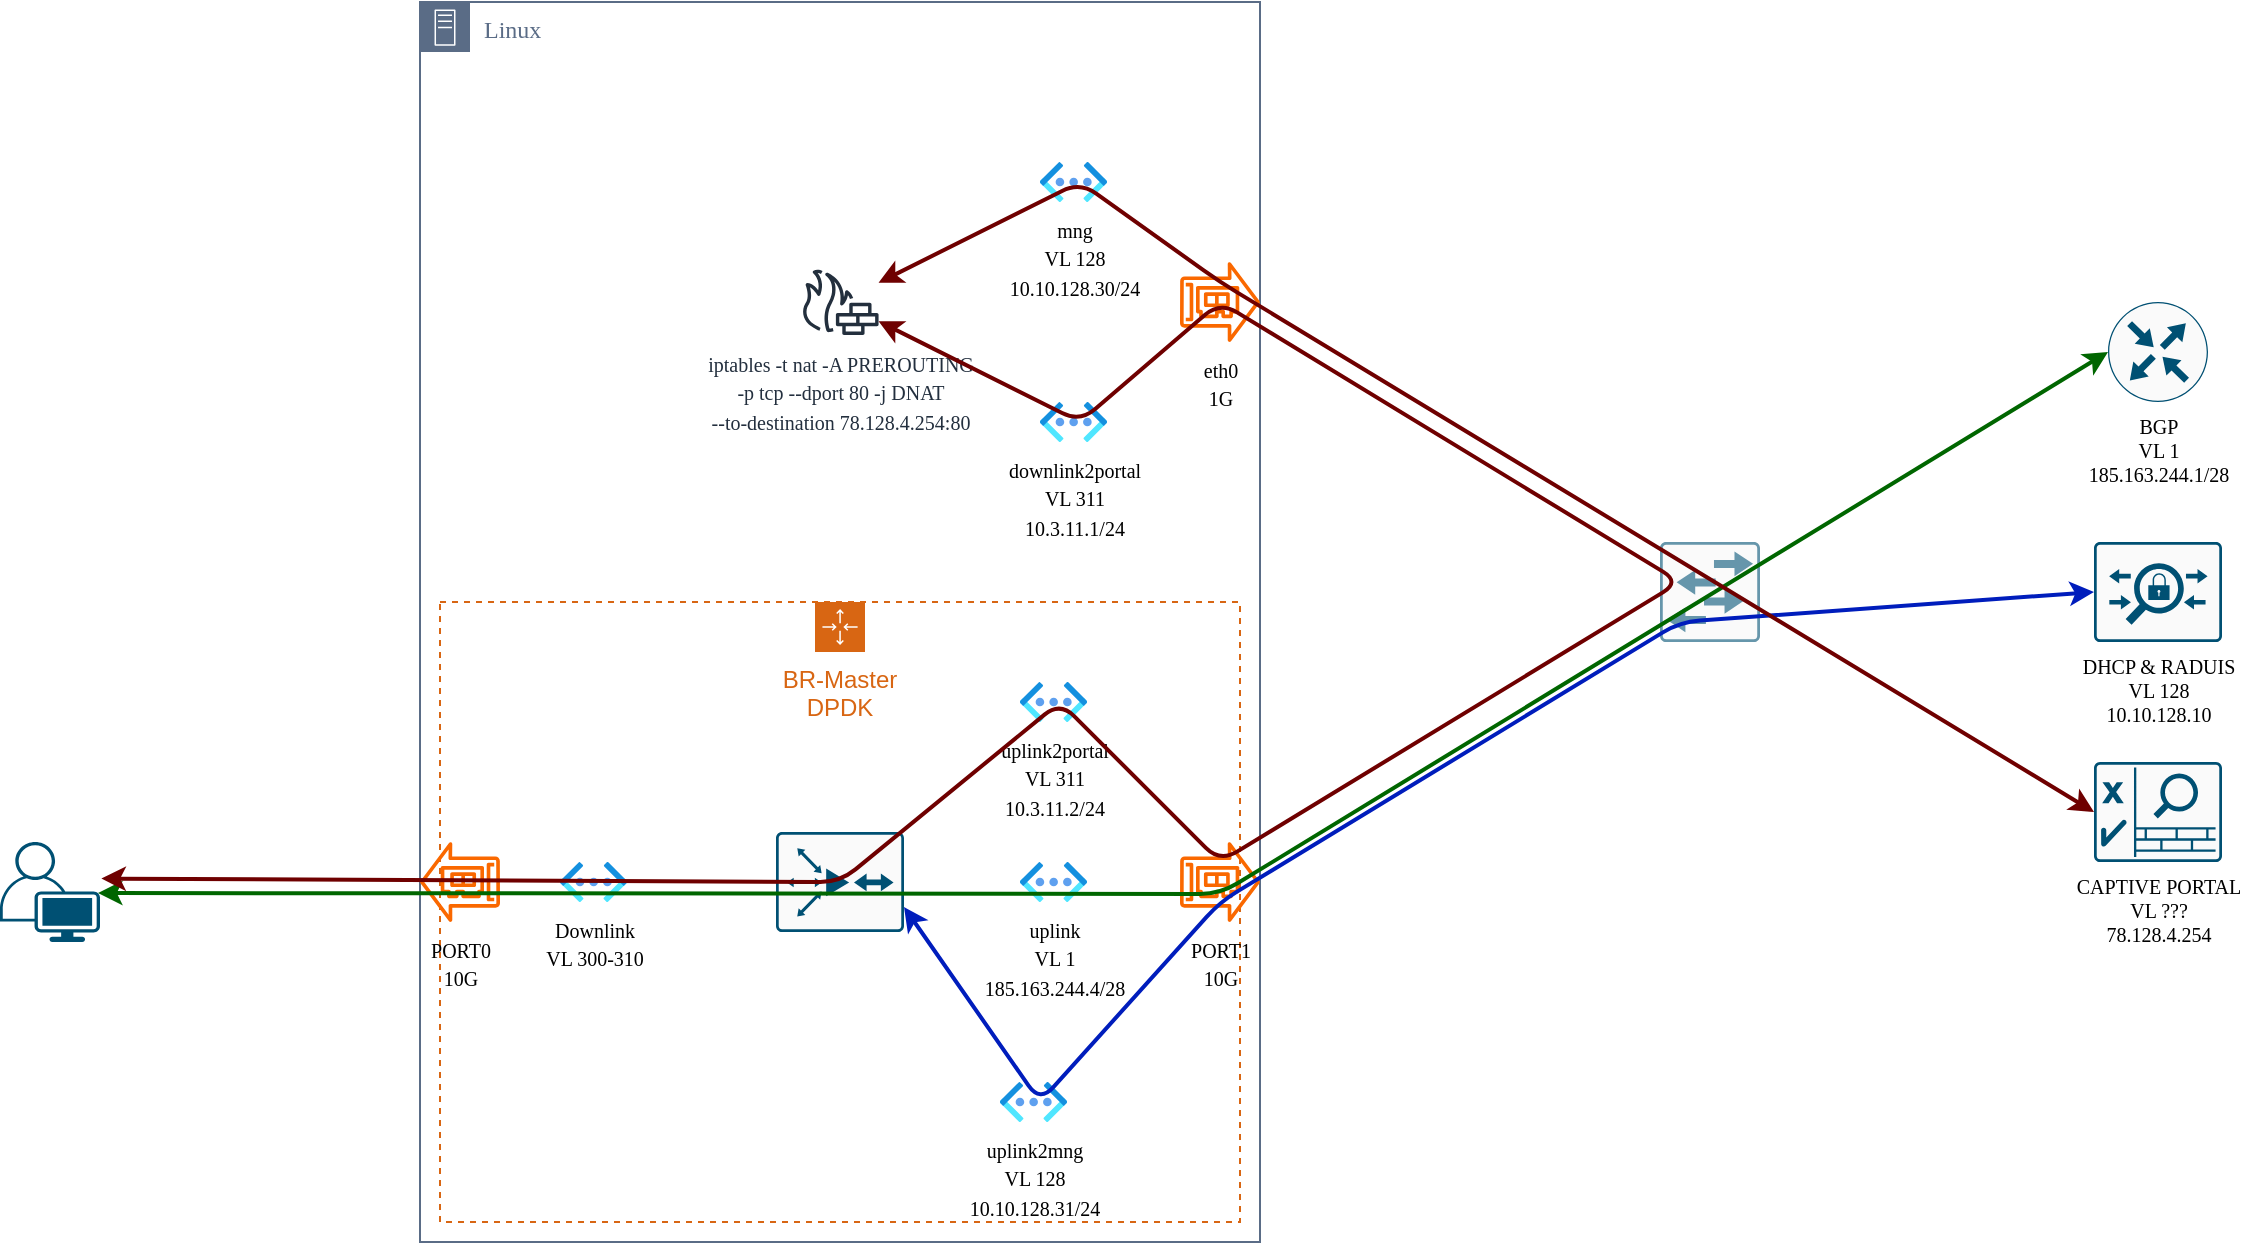 <mxfile>
    <diagram id="KcHhHfBCZ-KF95Xakk1o" name="Page-1">
        <mxGraphModel dx="509" dy="257" grid="1" gridSize="10" guides="1" tooltips="1" connect="1" arrows="1" fold="1" page="1" pageScale="1" pageWidth="827" pageHeight="1169" background="#FFFFFF" math="0" shadow="0">
            <root>
                <mxCell id="0"/>
                <mxCell id="1" parent="0"/>
                <mxCell id="5" value="" style="sketch=0;points=[[0.015,0.015,0],[0.985,0.015,0],[0.985,0.985,0],[0.015,0.985,0],[0.25,0,0],[0.5,0,0],[0.75,0,0],[1,0.25,0],[1,0.5,0],[1,0.75,0],[0.75,1,0],[0.5,1,0],[0.25,1,0],[0,0.75,0],[0,0.5,0],[0,0.25,0]];verticalLabelPosition=bottom;html=1;verticalAlign=top;aspect=fixed;align=center;pointerEvents=1;shape=mxgraph.cisco19.rect;prIcon=workgroup_switch;fillColor=#FAFAFA;strokeColor=#6696AB;" vertex="1" parent="1">
                    <mxGeometry x="940" y="560" width="50" height="50" as="geometry"/>
                </mxCell>
                <mxCell id="28" value="Linux" style="points=[[0,0],[0.25,0],[0.5,0],[0.75,0],[1,0],[1,0.25],[1,0.5],[1,0.75],[1,1],[0.75,1],[0.5,1],[0.25,1],[0,1],[0,0.75],[0,0.5],[0,0.25]];outlineConnect=0;gradientColor=none;html=1;whiteSpace=wrap;fontSize=12;fontStyle=0;container=1;pointerEvents=0;collapsible=0;recursiveResize=0;shape=mxgraph.aws4.group;grIcon=mxgraph.aws4.group_on_premise;strokeColor=#5A6C86;fillColor=none;verticalAlign=top;align=left;spacingLeft=30;fontColor=#5A6C86;dashed=0;labelBackgroundColor=none;fontFamily=Tahoma;" vertex="1" parent="1">
                    <mxGeometry x="320" y="290" width="420" height="620" as="geometry"/>
                </mxCell>
                <mxCell id="12" value="BR-Master&lt;br&gt;DPDK" style="points=[[0,0],[0.25,0],[0.5,0],[0.75,0],[1,0],[1,0.25],[1,0.5],[1,0.75],[1,1],[0.75,1],[0.5,1],[0.25,1],[0,1],[0,0.75],[0,0.5],[0,0.25]];outlineConnect=0;gradientColor=none;html=1;whiteSpace=wrap;fontSize=12;fontStyle=0;container=1;pointerEvents=0;collapsible=0;recursiveResize=0;shape=mxgraph.aws4.groupCenter;grIcon=mxgraph.aws4.group_auto_scaling_group;grStroke=1;strokeColor=#D86613;fillColor=none;verticalAlign=top;align=center;fontColor=#D86613;dashed=1;spacingTop=25;" vertex="1" parent="28">
                    <mxGeometry x="10" y="300" width="400" height="310" as="geometry"/>
                </mxCell>
                <mxCell id="15" value="&lt;font face=&quot;Tahoma&quot; style=&quot;font-size: 10px&quot;&gt;PORT0&lt;br&gt;10G&lt;/font&gt;" style="sketch=0;outlineConnect=0;fontColor=#000000;fillColor=#fa6800;strokeColor=#C73500;dashed=0;verticalLabelPosition=bottom;verticalAlign=top;align=center;html=1;fontSize=12;fontStyle=0;aspect=fixed;pointerEvents=1;shape=mxgraph.aws4.elastic_network_adapter;flipH=1;" vertex="1" parent="12">
                    <mxGeometry x="-10" y="120" width="40" height="40" as="geometry"/>
                </mxCell>
                <mxCell id="16" value="&lt;font face=&quot;Tahoma&quot; style=&quot;font-size: 10px&quot;&gt;PORT1&lt;br&gt;10G&lt;/font&gt;" style="sketch=0;outlineConnect=0;fontColor=#000000;fillColor=#fa6800;strokeColor=#C73500;dashed=0;verticalLabelPosition=bottom;verticalAlign=top;align=center;html=1;fontSize=12;fontStyle=0;aspect=fixed;pointerEvents=1;shape=mxgraph.aws4.elastic_network_adapter;flipH=0;" vertex="1" parent="12">
                    <mxGeometry x="370" y="120" width="40" height="40" as="geometry"/>
                </mxCell>
                <mxCell id="22" value="&lt;font color=&quot;#000000&quot; style=&quot;font-size: 10px&quot;&gt;Downlink&lt;br&gt;VL 300-310&lt;/font&gt;" style="aspect=fixed;html=1;points=[];align=center;image;fontSize=12;image=img/lib/azure2/networking/Virtual_Networks_Classic.svg;labelBackgroundColor=none;fontFamily=Tahoma;fillColor=#B3B3B3;" vertex="1" parent="12">
                    <mxGeometry x="60" y="130" width="33.5" height="20" as="geometry"/>
                </mxCell>
                <mxCell id="24" value="&lt;font color=&quot;#000000&quot;&gt;&lt;span style=&quot;font-size: 10px&quot;&gt;uplink&lt;br&gt;VL 1&lt;/span&gt;&lt;br&gt;&lt;span style=&quot;font-size: 10px&quot;&gt;185.163.244.4/28&lt;/span&gt;&lt;br&gt;&lt;/font&gt;" style="aspect=fixed;html=1;points=[];align=center;image;fontSize=12;image=img/lib/azure2/networking/Virtual_Networks_Classic.svg;labelBackgroundColor=none;fontFamily=Tahoma;fillColor=#B3B3B3;" vertex="1" parent="12">
                    <mxGeometry x="290" y="130" width="33.5" height="20" as="geometry"/>
                </mxCell>
                <mxCell id="25" value="&lt;font color=&quot;#000000&quot;&gt;&lt;span style=&quot;font-size: 10px&quot;&gt;uplink2portal&lt;br&gt;VL 311&lt;/span&gt;&lt;br&gt;&lt;span style=&quot;font-size: 10px&quot;&gt;10.3.11.2/24&lt;/span&gt;&lt;br&gt;&lt;/font&gt;" style="aspect=fixed;html=1;points=[];align=center;image;fontSize=12;image=img/lib/azure2/networking/Virtual_Networks_Classic.svg;labelBackgroundColor=none;fontFamily=Tahoma;fillColor=#B3B3B3;" vertex="1" parent="12">
                    <mxGeometry x="290" y="40" width="33.5" height="20" as="geometry"/>
                </mxCell>
                <mxCell id="26" value="&lt;font color=&quot;#000000&quot;&gt;&lt;span style=&quot;font-size: 10px&quot;&gt;uplink2mng&lt;br&gt;VL 128&lt;/span&gt;&lt;br&gt;&lt;span style=&quot;font-size: 10px&quot;&gt;10.10.128.31/24&lt;/span&gt;&lt;br&gt;&lt;/font&gt;" style="aspect=fixed;html=1;points=[];align=center;image;fontSize=12;image=img/lib/azure2/networking/Virtual_Networks_Classic.svg;labelBackgroundColor=none;fontFamily=Tahoma;fillColor=#B3B3B3;" vertex="1" parent="12">
                    <mxGeometry x="280" y="240" width="33.5" height="20" as="geometry"/>
                </mxCell>
                <mxCell id="49" value="" style="sketch=0;points=[[0.015,0.015,0],[0.985,0.015,0],[0.985,0.985,0],[0.015,0.985,0],[0.25,0,0],[0.5,0,0],[0.75,0,0],[1,0.25,0],[1,0.5,0],[1,0.75,0],[0.75,1,0],[0.5,1,0],[0.25,1,0],[0,0.75,0],[0,0.5,0],[0,0.25,0]];verticalLabelPosition=bottom;html=1;verticalAlign=top;aspect=fixed;align=center;pointerEvents=1;shape=mxgraph.cisco19.rect;prIcon=router_with_firewall2;fillColor=#FAFAFA;strokeColor=#005073;labelBackgroundColor=none;fontFamily=Tahoma;fontSize=10;fontColor=#000000;" vertex="1" parent="12">
                    <mxGeometry x="168" y="115" width="64" height="50" as="geometry"/>
                </mxCell>
                <mxCell id="29" value="&lt;font face=&quot;Tahoma&quot; style=&quot;font-size: 10px&quot;&gt;eth0&lt;br&gt;1G&lt;/font&gt;" style="sketch=0;outlineConnect=0;fontColor=#000000;fillColor=#fa6800;strokeColor=#C73500;dashed=0;verticalLabelPosition=bottom;verticalAlign=top;align=center;html=1;fontSize=12;fontStyle=0;aspect=fixed;pointerEvents=1;shape=mxgraph.aws4.elastic_network_adapter;flipH=0;" vertex="1" parent="28">
                    <mxGeometry x="380" y="130" width="40" height="40" as="geometry"/>
                </mxCell>
                <mxCell id="30" value="&lt;font color=&quot;#000000&quot;&gt;&lt;span style=&quot;font-size: 10px&quot;&gt;downlink2portal&lt;br&gt;VL 311&lt;/span&gt;&lt;br&gt;&lt;span style=&quot;font-size: 10px&quot;&gt;10.3.11.1/24&lt;/span&gt;&lt;br&gt;&lt;/font&gt;" style="aspect=fixed;html=1;points=[];align=center;image;fontSize=12;image=img/lib/azure2/networking/Virtual_Networks_Classic.svg;labelBackgroundColor=none;fontFamily=Tahoma;fillColor=#B3B3B3;" vertex="1" parent="28">
                    <mxGeometry x="310" y="200" width="33.5" height="20" as="geometry"/>
                </mxCell>
                <mxCell id="31" value="&lt;font color=&quot;#000000&quot;&gt;&lt;span style=&quot;font-size: 10px&quot;&gt;mng&lt;br&gt;VL 128&lt;/span&gt;&lt;br&gt;&lt;span style=&quot;font-size: 10px&quot;&gt;10.10.128.30/24&lt;/span&gt;&lt;br&gt;&lt;/font&gt;" style="aspect=fixed;html=1;points=[];align=center;image;fontSize=12;image=img/lib/azure2/networking/Virtual_Networks_Classic.svg;labelBackgroundColor=none;fontFamily=Tahoma;fillColor=#B3B3B3;" vertex="1" parent="28">
                    <mxGeometry x="310" y="80" width="33.5" height="20" as="geometry"/>
                </mxCell>
                <mxCell id="32" value="&lt;font style=&quot;font-size: 10px&quot;&gt;iptables -t nat -A PREROUTING &lt;br&gt;-p tcp --dport 80 -j DNAT &lt;br&gt;--to-destination 78.128.4.254:80&lt;/font&gt;" style="sketch=0;outlineConnect=0;fontColor=#232F3E;gradientColor=none;fillColor=#232F3D;strokeColor=none;dashed=0;verticalLabelPosition=bottom;verticalAlign=top;align=center;html=1;fontSize=12;fontStyle=0;aspect=fixed;pointerEvents=1;shape=mxgraph.aws4.generic_firewall;labelBackgroundColor=none;fontFamily=Tahoma;" vertex="1" parent="28">
                    <mxGeometry x="190.5" y="133.5" width="39" height="33" as="geometry"/>
                </mxCell>
                <mxCell id="36" value="BGP&lt;br&gt;VL 1&lt;br&gt;185.163.244.1/28" style="sketch=0;points=[[0.5,0,0],[1,0.5,0],[0.5,1,0],[0,0.5,0],[0.145,0.145,0],[0.856,0.145,0],[0.855,0.856,0],[0.145,0.855,0]];verticalLabelPosition=bottom;html=1;verticalAlign=top;aspect=fixed;align=center;pointerEvents=1;shape=mxgraph.cisco19.rect;prIcon=router;fillColor=#FAFAFA;strokeColor=#005073;labelBackgroundColor=none;fontFamily=Tahoma;fontSize=10;fontColor=#000000;" vertex="1" parent="1">
                    <mxGeometry x="1164" y="440" width="50" height="50" as="geometry"/>
                </mxCell>
                <mxCell id="40" value="DHCP &amp;amp; RADUIS&lt;br&gt;VL 128&lt;br&gt;10.10.128.10" style="sketch=0;points=[[0.015,0.015,0],[0.985,0.015,0],[0.985,0.985,0],[0.015,0.985,0],[0.25,0,0],[0.5,0,0],[0.75,0,0],[1,0.25,0],[1,0.5,0],[1,0.75,0],[0.75,1,0],[0.5,1,0],[0.25,1,0],[0,0.75,0],[0,0.5,0],[0,0.25,0]];verticalLabelPosition=bottom;html=1;verticalAlign=top;aspect=fixed;align=center;pointerEvents=1;shape=mxgraph.cisco19.rect;prIcon=acs;fillColor=#FAFAFA;strokeColor=#005073;labelBackgroundColor=#FFFFFF;fontFamily=Tahoma;fontSize=10;fontColor=#000000;" vertex="1" parent="1">
                    <mxGeometry x="1157" y="560" width="64" height="50" as="geometry"/>
                </mxCell>
                <mxCell id="41" value="CAPTIVE PORTAL&lt;br&gt;VL ???&lt;br&gt;78.128.4.254" style="sketch=0;points=[[0.015,0.015,0],[0.985,0.015,0],[0.985,0.985,0],[0.015,0.985,0],[0.25,0,0],[0.5,0,0],[0.75,0,0],[1,0.25,0],[1,0.5,0],[1,0.75,0],[0.75,1,0],[0.5,1,0],[0.25,1,0],[0,0.75,0],[0,0.5,0],[0,0.25,0]];verticalLabelPosition=bottom;html=1;verticalAlign=top;aspect=fixed;align=center;pointerEvents=1;shape=mxgraph.cisco19.rect;prIcon=nac_appliance;fillColor=#FAFAFA;strokeColor=#005073;labelBackgroundColor=#FFFFFF;fontFamily=Tahoma;fontSize=10;fontColor=#000000;" vertex="1" parent="1">
                    <mxGeometry x="1157" y="670" width="64" height="50" as="geometry"/>
                </mxCell>
                <mxCell id="46" style="edgeStyle=none;html=1;fontFamily=Tahoma;fontSize=10;fontColor=#000000;startArrow=classic;startFill=1;strokeColor=#006600;strokeWidth=2;entryX=0;entryY=0.5;entryDx=0;entryDy=0;entryPerimeter=0;exitX=0.98;exitY=0.51;exitDx=0;exitDy=0;exitPerimeter=0;" edge="1" parent="1" source="50" target="36">
                    <mxGeometry relative="1" as="geometry">
                        <mxPoint x="940" y="600" as="targetPoint"/>
                        <Array as="points">
                            <mxPoint x="720" y="736"/>
                        </Array>
                    </mxGeometry>
                </mxCell>
                <mxCell id="47" style="edgeStyle=none;html=1;fontFamily=Tahoma;fontSize=10;fontColor=#000000;startArrow=classic;startFill=1;strokeColor=#001DBC;strokeWidth=2;fillColor=#0050ef;entryX=0;entryY=0.5;entryDx=0;entryDy=0;entryPerimeter=0;exitX=1;exitY=0.75;exitDx=0;exitDy=0;exitPerimeter=0;" edge="1" parent="1" source="49" target="40">
                    <mxGeometry relative="1" as="geometry">
                        <mxPoint x="950" y="620" as="targetPoint"/>
                        <Array as="points">
                            <mxPoint x="630" y="840"/>
                            <mxPoint x="720" y="740"/>
                            <mxPoint x="950" y="600"/>
                        </Array>
                    </mxGeometry>
                </mxCell>
                <mxCell id="42" style="edgeStyle=none;html=1;entryX=0;entryY=0.5;entryDx=0;entryDy=0;entryPerimeter=0;fontFamily=Tahoma;fontSize=10;fontColor=#000000;startArrow=classic;startFill=1;strokeColor=#6F0000;strokeWidth=2;fillColor=#a20025;" edge="1" parent="1" source="32" target="41">
                    <mxGeometry relative="1" as="geometry">
                        <Array as="points">
                            <mxPoint x="650" y="380"/>
                            <mxPoint x="720" y="430"/>
                        </Array>
                    </mxGeometry>
                </mxCell>
                <mxCell id="50" value="" style="points=[[0.35,0,0],[0.98,0.51,0],[1,0.71,0],[0.67,1,0],[0,0.795,0],[0,0.65,0]];verticalLabelPosition=bottom;sketch=0;html=1;verticalAlign=top;aspect=fixed;align=center;pointerEvents=1;shape=mxgraph.cisco19.user;fillColor=#005073;strokeColor=none;labelBackgroundColor=none;fontFamily=Tahoma;fontSize=10;fontColor=#000000;" vertex="1" parent="1">
                    <mxGeometry x="110" y="710" width="50" height="50" as="geometry"/>
                </mxCell>
                <mxCell id="45" style="edgeStyle=none;html=1;fontFamily=Tahoma;fontSize=10;fontColor=#000000;startArrow=classic;startFill=1;strokeColor=#6F0000;strokeWidth=2;fillColor=#a20025;exitX=1.014;exitY=0.366;exitDx=0;exitDy=0;exitPerimeter=0;" edge="1" parent="1" source="50" target="32">
                    <mxGeometry relative="1" as="geometry">
                        <Array as="points">
                            <mxPoint x="530" y="730"/>
                            <mxPoint x="640" y="640"/>
                            <mxPoint x="720" y="720"/>
                            <mxPoint x="950" y="580"/>
                            <mxPoint x="720" y="440"/>
                            <mxPoint x="650" y="500"/>
                        </Array>
                    </mxGeometry>
                </mxCell>
            </root>
        </mxGraphModel>
    </diagram>
</mxfile>